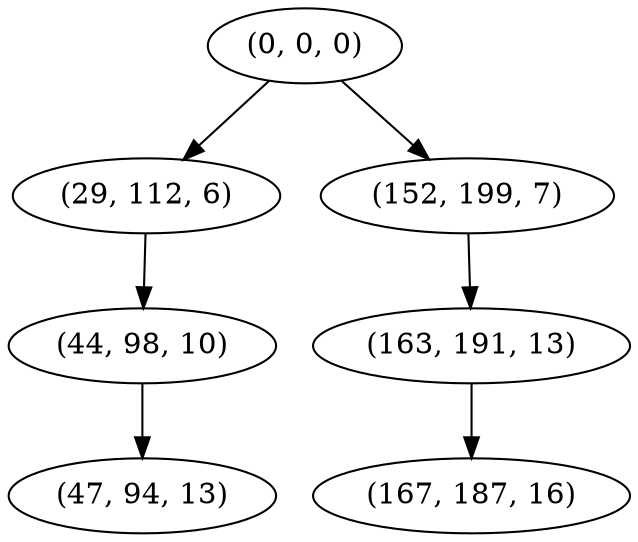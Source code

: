 digraph tree {
    "(0, 0, 0)";
    "(29, 112, 6)";
    "(44, 98, 10)";
    "(47, 94, 13)";
    "(152, 199, 7)";
    "(163, 191, 13)";
    "(167, 187, 16)";
    "(0, 0, 0)" -> "(29, 112, 6)";
    "(0, 0, 0)" -> "(152, 199, 7)";
    "(29, 112, 6)" -> "(44, 98, 10)";
    "(44, 98, 10)" -> "(47, 94, 13)";
    "(152, 199, 7)" -> "(163, 191, 13)";
    "(163, 191, 13)" -> "(167, 187, 16)";
}

